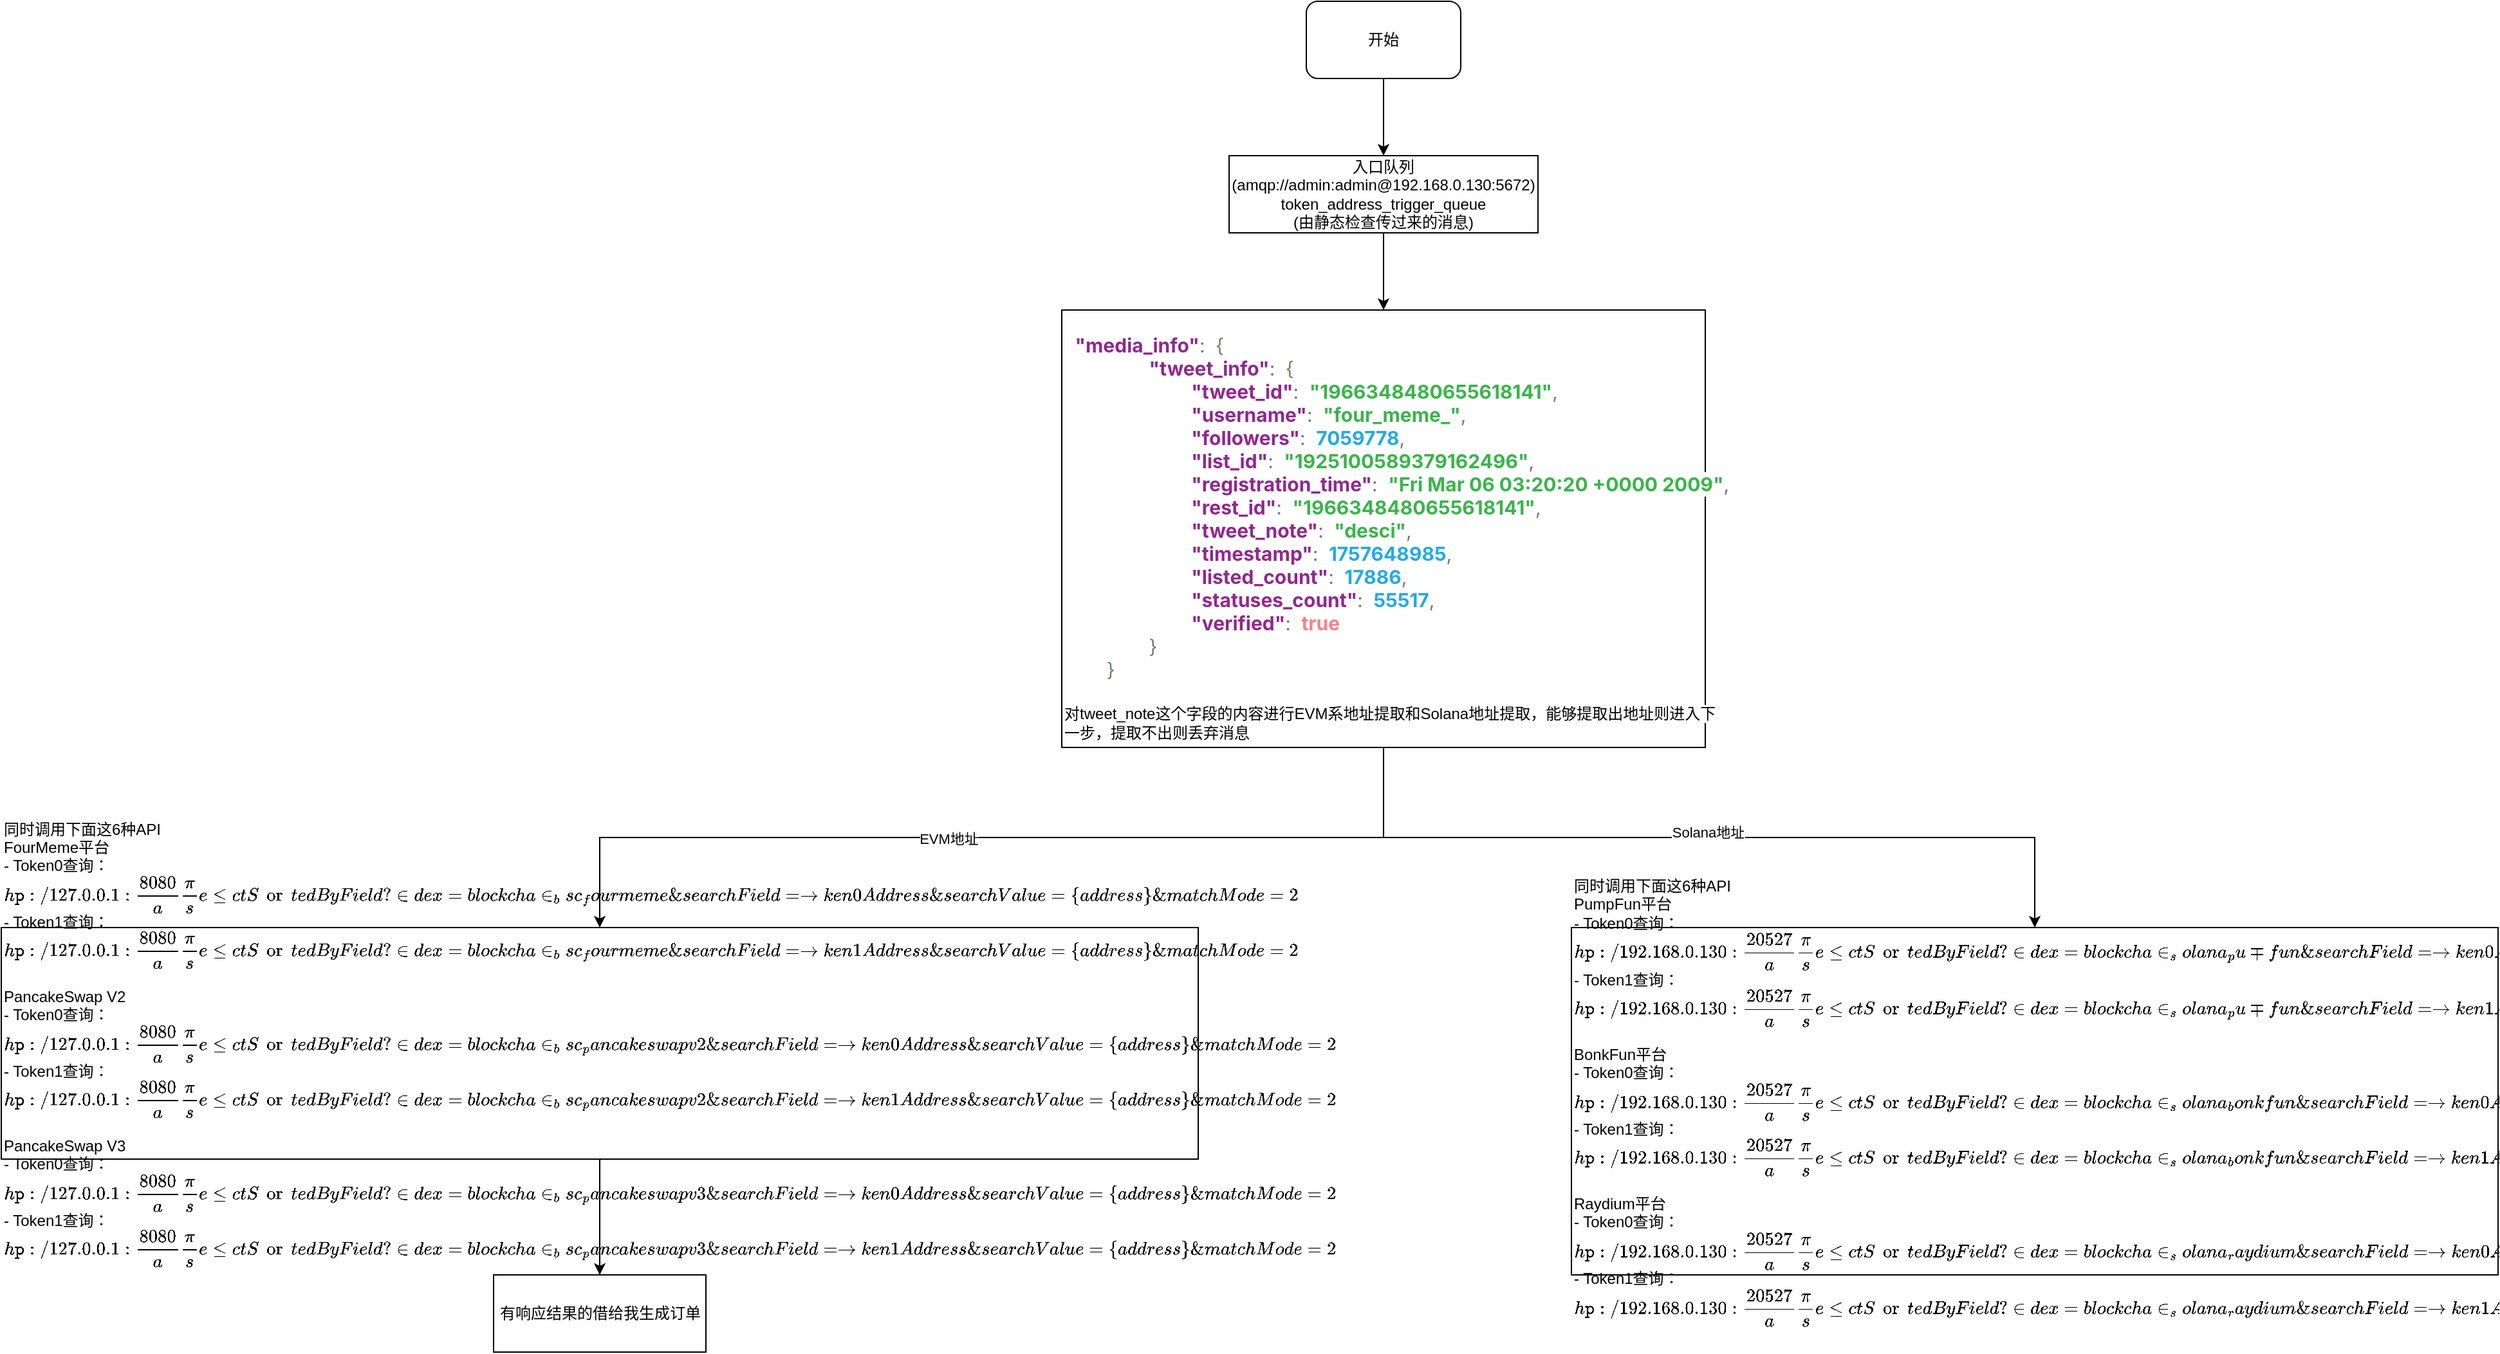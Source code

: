 <mxfile version="28.2.1">
  <diagram name="第 1 页" id="5d3jTGZeh_yj2rYAEeAB">
    <mxGraphModel dx="2316" dy="764" grid="1" gridSize="10" guides="1" tooltips="1" connect="1" arrows="1" fold="1" page="1" pageScale="1" pageWidth="827" pageHeight="1169" math="0" shadow="0">
      <root>
        <mxCell id="0" />
        <mxCell id="1" parent="0" />
        <mxCell id="0chRGbowG7kzbo-Wp0sp-6" style="edgeStyle=orthogonalEdgeStyle;rounded=0;orthogonalLoop=1;jettySize=auto;html=1;" edge="1" parent="1" source="0chRGbowG7kzbo-Wp0sp-1" target="0chRGbowG7kzbo-Wp0sp-5">
          <mxGeometry relative="1" as="geometry" />
        </mxCell>
        <mxCell id="0chRGbowG7kzbo-Wp0sp-1" value="开始" style="rounded=1;whiteSpace=wrap;html=1;" vertex="1" parent="1">
          <mxGeometry x="354" y="100" width="120" height="60" as="geometry" />
        </mxCell>
        <mxCell id="0chRGbowG7kzbo-Wp0sp-7" style="edgeStyle=orthogonalEdgeStyle;rounded=0;orthogonalLoop=1;jettySize=auto;html=1;" edge="1" parent="1" source="0chRGbowG7kzbo-Wp0sp-5">
          <mxGeometry relative="1" as="geometry">
            <mxPoint x="414" y="340" as="targetPoint" />
          </mxGeometry>
        </mxCell>
        <mxCell id="0chRGbowG7kzbo-Wp0sp-5" value="入口队列(amqp://admin:admin@192.168.0.130:5672)&lt;br&gt;token_address_trigger_queue&lt;br&gt;(由静态检查传过来的消息)" style="rounded=0;whiteSpace=wrap;html=1;" vertex="1" parent="1">
          <mxGeometry x="294" y="220" width="240" height="60" as="geometry" />
        </mxCell>
        <mxCell id="0chRGbowG7kzbo-Wp0sp-12" style="edgeStyle=orthogonalEdgeStyle;rounded=0;orthogonalLoop=1;jettySize=auto;html=1;entryX=0.5;entryY=0;entryDx=0;entryDy=0;" edge="1" parent="1" source="0chRGbowG7kzbo-Wp0sp-8" target="0chRGbowG7kzbo-Wp0sp-10">
          <mxGeometry relative="1" as="geometry" />
        </mxCell>
        <mxCell id="0chRGbowG7kzbo-Wp0sp-14" value="EVM地址" style="edgeLabel;html=1;align=center;verticalAlign=middle;resizable=0;points=[];" vertex="1" connectable="0" parent="0chRGbowG7kzbo-Wp0sp-12">
          <mxGeometry x="0.091" y="1" relative="1" as="geometry">
            <mxPoint as="offset" />
          </mxGeometry>
        </mxCell>
        <mxCell id="0chRGbowG7kzbo-Wp0sp-18" style="edgeStyle=orthogonalEdgeStyle;rounded=0;orthogonalLoop=1;jettySize=auto;html=1;exitX=0.5;exitY=1;exitDx=0;exitDy=0;" edge="1" parent="1" source="0chRGbowG7kzbo-Wp0sp-8" target="0chRGbowG7kzbo-Wp0sp-11">
          <mxGeometry relative="1" as="geometry" />
        </mxCell>
        <mxCell id="0chRGbowG7kzbo-Wp0sp-20" value="Solana地址" style="edgeLabel;html=1;align=center;verticalAlign=middle;resizable=0;points=[];" vertex="1" connectable="0" parent="0chRGbowG7kzbo-Wp0sp-18">
          <mxGeometry x="-0.003" y="4" relative="1" as="geometry">
            <mxPoint as="offset" />
          </mxGeometry>
        </mxCell>
        <mxCell id="0chRGbowG7kzbo-Wp0sp-8" value="&lt;br&gt;&lt;span style=&quot;box-sizing: border-box; letter-spacing: 4px; color: rgb(112, 125, 107); font-family: &amp;quot;Public Sans&amp;quot;, -apple-system, BlinkMacSystemFont, &amp;quot;Segoe UI&amp;quot;, Oxygen, Ubuntu, Cantarell, &amp;quot;Fira Sans&amp;quot;, &amp;quot;Droid Sans&amp;quot;, &amp;quot;Helvetica Neue&amp;quot;, sans-serif; font-size: 15px; font-style: normal; font-variant-ligatures: normal; font-variant-caps: normal; font-weight: 400; orphans: 2; text-indent: 0px; text-transform: none; widows: 2; word-spacing: 0px; -webkit-text-stroke-width: 0px; white-space: pre-line; background-color: rgb(255, 255, 255); text-decoration-thickness: initial; text-decoration-style: initial; text-decoration-color: initial;&quot; class=&quot;json_nbsp&quot;&gt;&amp;nbsp;&lt;/span&gt;&lt;span style=&quot;box-sizing: border-box; color: rgb(146, 39, 143); font-weight: bold; font-family: &amp;quot;Public Sans&amp;quot;, -apple-system, BlinkMacSystemFont, &amp;quot;Segoe UI&amp;quot;, Oxygen, Ubuntu, Cantarell, &amp;quot;Fira Sans&amp;quot;, &amp;quot;Droid Sans&amp;quot;, &amp;quot;Helvetica Neue&amp;quot;, sans-serif; font-size: 15px; font-style: normal; font-variant-ligatures: normal; font-variant-caps: normal; letter-spacing: normal; orphans: 2; text-indent: 0px; text-transform: none; widows: 2; word-spacing: 0px; -webkit-text-stroke-width: 0px; white-space: pre-line; background-color: rgb(255, 255, 255); text-decoration-thickness: initial; text-decoration-style: initial; text-decoration-color: initial;&quot; class=&quot;json_key&quot;&gt;&quot;media_info&quot;&lt;/span&gt;&lt;span style=&quot;color: rgb(112, 125, 107); font-family: &amp;quot;Public Sans&amp;quot;, -apple-system, BlinkMacSystemFont, &amp;quot;Segoe UI&amp;quot;, Oxygen, Ubuntu, Cantarell, &amp;quot;Fira Sans&amp;quot;, &amp;quot;Droid Sans&amp;quot;, &amp;quot;Helvetica Neue&amp;quot;, sans-serif; font-size: 15px; font-style: normal; font-variant-ligatures: normal; font-variant-caps: normal; font-weight: 400; letter-spacing: normal; orphans: 2; text-indent: 0px; text-transform: none; widows: 2; word-spacing: 0px; -webkit-text-stroke-width: 0px; white-space: pre-line; background-color: rgb(255, 255, 255); text-decoration-thickness: initial; text-decoration-style: initial; text-decoration-color: initial; float: none; display: inline !important;&quot;&gt;:&lt;/span&gt;&lt;span style=&quot;box-sizing: border-box; letter-spacing: 4px; color: rgb(112, 125, 107); font-family: &amp;quot;Public Sans&amp;quot;, -apple-system, BlinkMacSystemFont, &amp;quot;Segoe UI&amp;quot;, Oxygen, Ubuntu, Cantarell, &amp;quot;Fira Sans&amp;quot;, &amp;quot;Droid Sans&amp;quot;, &amp;quot;Helvetica Neue&amp;quot;, sans-serif; font-size: 15px; font-style: normal; font-variant-ligatures: normal; font-variant-caps: normal; font-weight: 400; orphans: 2; text-indent: 0px; text-transform: none; widows: 2; word-spacing: 0px; -webkit-text-stroke-width: 0px; white-space: pre-line; background-color: rgb(255, 255, 255); text-decoration-thickness: initial; text-decoration-style: initial; text-decoration-color: initial;&quot; class=&quot;json_nbsp&quot;&gt;&amp;nbsp;&lt;/span&gt;&lt;span style=&quot;box-sizing: border-box; font-style: normal; font-variant-ligatures: normal; font-variant-caps: normal; font-weight: 400; letter-spacing: normal; orphans: 2; text-indent: 0px; text-transform: none; widows: 2; word-spacing: 0px; -webkit-text-stroke-width: 0px; text-wrap-mode: wrap; text-decoration-thickness: initial; text-decoration-style: initial; text-decoration-color: initial; color: rgb(112, 125, 107); background-color: rgb(255, 255, 255);&quot; data-type=&quot;object&quot;&gt;&lt;i style=&quot;color: rgb(234, 84, 85); font-size: 1.125rem; white-space-collapse: preserve-breaks; background-color: light-dark(rgb(255, 255, 255), rgb(18, 18, 18)); box-sizing: border-box; vertical-align: middle; line-height: 1; display: inline-block; speak: none; font-style: normal; font-weight: normal; font-variant: normal; text-transform: none; -webkit-font-smoothing: antialiased; position: relative; top: -1px; cursor: pointer; font-family: tabler-icons !important;&quot; class=&quot;ti ti-square-rounded-minus&quot;&gt;&lt;/i&gt;&lt;font face=&quot;Public Sans, -apple-system, BlinkMacSystemFont, Segoe UI, Oxygen, Ubuntu, Cantarell, Fira Sans, Droid Sans, Helvetica Neue, sans-serif&quot;&gt;&lt;span style=&quot;font-size: 15px; white-space-collapse: preserve-breaks;&quot;&gt;{&lt;/span&gt;&lt;/font&gt;&lt;br style=&quot;box-sizing: border-box;&quot;&gt;&lt;span style=&quot;color: light-dark(rgb(112, 125, 107), rgb(126, 137, 122)); font-family: &amp;quot;Public Sans&amp;quot;, -apple-system, BlinkMacSystemFont, &amp;quot;Segoe UI&amp;quot;, Oxygen, Ubuntu, Cantarell, &amp;quot;Fira Sans&amp;quot;, &amp;quot;Droid Sans&amp;quot;, &amp;quot;Helvetica Neue&amp;quot;, sans-serif; font-size: 15px; white-space-collapse: preserve-breaks; background-color: light-dark(rgb(255, 255, 255), rgb(18, 18, 18)); box-sizing: border-box; letter-spacing: 4px;&quot; class=&quot;json_nbsp&quot;&gt;&amp;nbsp;&amp;nbsp;&amp;nbsp;&amp;nbsp;&lt;/span&gt;&lt;span style=&quot;color: light-dark(rgb(112, 125, 107), rgb(126, 137, 122)); font-family: &amp;quot;Public Sans&amp;quot;, -apple-system, BlinkMacSystemFont, &amp;quot;Segoe UI&amp;quot;, Oxygen, Ubuntu, Cantarell, &amp;quot;Fira Sans&amp;quot;, &amp;quot;Droid Sans&amp;quot;, &amp;quot;Helvetica Neue&amp;quot;, sans-serif; font-size: 15px; white-space-collapse: preserve-breaks; background-color: light-dark(rgb(255, 255, 255), rgb(18, 18, 18)); box-sizing: border-box; letter-spacing: 4px;&quot; class=&quot;json_nbsp&quot;&gt;&amp;nbsp;&amp;nbsp;&amp;nbsp;&amp;nbsp;&lt;/span&gt;&lt;span style=&quot;color: rgb(146, 39, 143); font-family: &amp;quot;Public Sans&amp;quot;, -apple-system, BlinkMacSystemFont, &amp;quot;Segoe UI&amp;quot;, Oxygen, Ubuntu, Cantarell, &amp;quot;Fira Sans&amp;quot;, &amp;quot;Droid Sans&amp;quot;, &amp;quot;Helvetica Neue&amp;quot;, sans-serif; font-size: 15px; white-space-collapse: preserve-breaks; background-color: light-dark(rgb(255, 255, 255), rgb(18, 18, 18)); box-sizing: border-box; font-weight: bold;&quot; class=&quot;json_key&quot;&gt;&quot;tweet_info&quot;&lt;/span&gt;&lt;font face=&quot;Public Sans, -apple-system, BlinkMacSystemFont, Segoe UI, Oxygen, Ubuntu, Cantarell, Fira Sans, Droid Sans, Helvetica Neue, sans-serif&quot;&gt;&lt;span style=&quot;font-size: 15px; white-space-collapse: preserve-breaks;&quot;&gt;:&lt;/span&gt;&lt;/font&gt;&lt;span style=&quot;color: light-dark(rgb(112, 125, 107), rgb(126, 137, 122)); font-family: &amp;quot;Public Sans&amp;quot;, -apple-system, BlinkMacSystemFont, &amp;quot;Segoe UI&amp;quot;, Oxygen, Ubuntu, Cantarell, &amp;quot;Fira Sans&amp;quot;, &amp;quot;Droid Sans&amp;quot;, &amp;quot;Helvetica Neue&amp;quot;, sans-serif; font-size: 15px; white-space-collapse: preserve-breaks; background-color: light-dark(rgb(255, 255, 255), rgb(18, 18, 18)); box-sizing: border-box; letter-spacing: 4px;&quot; class=&quot;json_nbsp&quot;&gt;&amp;nbsp;&lt;/span&gt;&lt;span style=&quot;color: light-dark(rgb(112, 125, 107), rgb(126, 137, 122)); font-family: &amp;quot;Public Sans&amp;quot;, -apple-system, BlinkMacSystemFont, &amp;quot;Segoe UI&amp;quot;, Oxygen, Ubuntu, Cantarell, &amp;quot;Fira Sans&amp;quot;, &amp;quot;Droid Sans&amp;quot;, &amp;quot;Helvetica Neue&amp;quot;, sans-serif; font-size: 15px; white-space-collapse: preserve-breaks; background-color: light-dark(rgb(255, 255, 255), rgb(18, 18, 18)); box-sizing: border-box;&quot; data-type=&quot;object&quot;&gt;&lt;i style=&quot;box-sizing: border-box; vertical-align: middle; font-size: 1.125rem; line-height: 1; display: inline-block; speak: none; font-style: normal; font-weight: normal; font-variant: normal; text-transform: none; -webkit-font-smoothing: antialiased; color: rgb(234, 84, 85); position: relative; top: -1px; cursor: pointer; font-family: tabler-icons !important;&quot; class=&quot;ti ti-square-rounded-minus&quot;&gt;&lt;/i&gt;{&lt;br style=&quot;box-sizing: border-box;&quot;&gt;&lt;span style=&quot;box-sizing: border-box; letter-spacing: 4px;&quot; class=&quot;json_nbsp&quot;&gt;&amp;nbsp;&amp;nbsp;&amp;nbsp;&amp;nbsp;&lt;/span&gt;&lt;span style=&quot;box-sizing: border-box; letter-spacing: 4px;&quot; class=&quot;json_nbsp&quot;&gt;&amp;nbsp;&amp;nbsp;&amp;nbsp;&amp;nbsp;&lt;/span&gt;&lt;span style=&quot;box-sizing: border-box; letter-spacing: 4px;&quot; class=&quot;json_nbsp&quot;&gt;&amp;nbsp;&amp;nbsp;&amp;nbsp;&amp;nbsp;&lt;/span&gt;&lt;span style=&quot;box-sizing: border-box; color: rgb(146, 39, 143); font-weight: bold;&quot; class=&quot;json_key&quot;&gt;&quot;tweet_id&quot;&lt;/span&gt;:&lt;span style=&quot;box-sizing: border-box; letter-spacing: 4px;&quot; class=&quot;json_nbsp&quot;&gt;&amp;nbsp;&lt;/span&gt;&lt;span style=&quot;box-sizing: border-box; color: rgb(58, 181, 74); font-weight: bold;&quot; class=&quot;json_string&quot;&gt;&quot;1966348480655618141&quot;&lt;/span&gt;,&lt;br style=&quot;box-sizing: border-box;&quot;&gt;&lt;span style=&quot;box-sizing: border-box; letter-spacing: 4px;&quot; class=&quot;json_nbsp&quot;&gt;&amp;nbsp;&amp;nbsp;&amp;nbsp;&amp;nbsp;&lt;/span&gt;&lt;span style=&quot;box-sizing: border-box; letter-spacing: 4px;&quot; class=&quot;json_nbsp&quot;&gt;&amp;nbsp;&amp;nbsp;&amp;nbsp;&amp;nbsp;&lt;/span&gt;&lt;span style=&quot;box-sizing: border-box; letter-spacing: 4px;&quot; class=&quot;json_nbsp&quot;&gt;&amp;nbsp;&amp;nbsp;&amp;nbsp;&amp;nbsp;&lt;/span&gt;&lt;span style=&quot;box-sizing: border-box; color: rgb(146, 39, 143); font-weight: bold;&quot; class=&quot;json_key&quot;&gt;&quot;username&quot;&lt;/span&gt;:&lt;span style=&quot;box-sizing: border-box; letter-spacing: 4px;&quot; class=&quot;json_nbsp&quot;&gt;&amp;nbsp;&lt;/span&gt;&lt;span style=&quot;box-sizing: border-box; color: rgb(58, 181, 74); font-weight: bold;&quot; class=&quot;json_string&quot;&gt;&quot;four_meme_&quot;&lt;/span&gt;,&lt;br style=&quot;box-sizing: border-box;&quot;&gt;&lt;span style=&quot;box-sizing: border-box; letter-spacing: 4px;&quot; class=&quot;json_nbsp&quot;&gt;&amp;nbsp;&amp;nbsp;&amp;nbsp;&amp;nbsp;&lt;/span&gt;&lt;span style=&quot;box-sizing: border-box; letter-spacing: 4px;&quot; class=&quot;json_nbsp&quot;&gt;&amp;nbsp;&amp;nbsp;&amp;nbsp;&amp;nbsp;&lt;/span&gt;&lt;span style=&quot;box-sizing: border-box; letter-spacing: 4px;&quot; class=&quot;json_nbsp&quot;&gt;&amp;nbsp;&amp;nbsp;&amp;nbsp;&amp;nbsp;&lt;/span&gt;&lt;span style=&quot;box-sizing: border-box; color: rgb(146, 39, 143); font-weight: bold;&quot; class=&quot;json_key&quot;&gt;&quot;followers&quot;&lt;/span&gt;:&lt;span style=&quot;box-sizing: border-box; letter-spacing: 4px;&quot; class=&quot;json_nbsp&quot;&gt;&amp;nbsp;&lt;/span&gt;&lt;span style=&quot;box-sizing: border-box; color: rgb(37, 170, 226); font-weight: bold;&quot; class=&quot;json_number&quot;&gt;7059778&lt;/span&gt;,&lt;br style=&quot;box-sizing: border-box;&quot;&gt;&lt;span style=&quot;box-sizing: border-box; letter-spacing: 4px;&quot; class=&quot;json_nbsp&quot;&gt;&amp;nbsp;&amp;nbsp;&amp;nbsp;&amp;nbsp;&lt;/span&gt;&lt;span style=&quot;box-sizing: border-box; letter-spacing: 4px;&quot; class=&quot;json_nbsp&quot;&gt;&amp;nbsp;&amp;nbsp;&amp;nbsp;&amp;nbsp;&lt;/span&gt;&lt;span style=&quot;box-sizing: border-box; letter-spacing: 4px;&quot; class=&quot;json_nbsp&quot;&gt;&amp;nbsp;&amp;nbsp;&amp;nbsp;&amp;nbsp;&lt;/span&gt;&lt;span style=&quot;box-sizing: border-box; color: rgb(146, 39, 143); font-weight: bold;&quot; class=&quot;json_key&quot;&gt;&quot;list_id&quot;&lt;/span&gt;:&lt;span style=&quot;box-sizing: border-box; letter-spacing: 4px;&quot; class=&quot;json_nbsp&quot;&gt;&amp;nbsp;&lt;/span&gt;&lt;span style=&quot;box-sizing: border-box; color: rgb(58, 181, 74); font-weight: bold;&quot; class=&quot;json_string&quot;&gt;&quot;1925100589379162496&quot;&lt;/span&gt;,&lt;br style=&quot;box-sizing: border-box;&quot;&gt;&lt;span style=&quot;box-sizing: border-box; letter-spacing: 4px;&quot; class=&quot;json_nbsp&quot;&gt;&amp;nbsp;&amp;nbsp;&amp;nbsp;&amp;nbsp;&lt;/span&gt;&lt;span style=&quot;box-sizing: border-box; letter-spacing: 4px;&quot; class=&quot;json_nbsp&quot;&gt;&amp;nbsp;&amp;nbsp;&amp;nbsp;&amp;nbsp;&lt;/span&gt;&lt;span style=&quot;box-sizing: border-box; letter-spacing: 4px;&quot; class=&quot;json_nbsp&quot;&gt;&amp;nbsp;&amp;nbsp;&amp;nbsp;&amp;nbsp;&lt;/span&gt;&lt;span style=&quot;box-sizing: border-box; color: rgb(146, 39, 143); font-weight: bold;&quot; class=&quot;json_key&quot;&gt;&quot;registration_time&quot;&lt;/span&gt;:&lt;span style=&quot;box-sizing: border-box; letter-spacing: 4px;&quot; class=&quot;json_nbsp&quot;&gt;&amp;nbsp;&lt;/span&gt;&lt;span style=&quot;box-sizing: border-box; color: rgb(58, 181, 74); font-weight: bold;&quot; class=&quot;json_string&quot;&gt;&quot;Fri&amp;nbsp;Mar&amp;nbsp;06&amp;nbsp;03:20:20&amp;nbsp;+0000&amp;nbsp;2009&quot;&lt;/span&gt;,&lt;br style=&quot;box-sizing: border-box;&quot;&gt;&lt;span style=&quot;box-sizing: border-box; letter-spacing: 4px;&quot; class=&quot;json_nbsp&quot;&gt;&amp;nbsp;&amp;nbsp;&amp;nbsp;&amp;nbsp;&lt;/span&gt;&lt;span style=&quot;box-sizing: border-box; letter-spacing: 4px;&quot; class=&quot;json_nbsp&quot;&gt;&amp;nbsp;&amp;nbsp;&amp;nbsp;&amp;nbsp;&lt;/span&gt;&lt;span style=&quot;box-sizing: border-box; letter-spacing: 4px;&quot; class=&quot;json_nbsp&quot;&gt;&amp;nbsp;&amp;nbsp;&amp;nbsp;&amp;nbsp;&lt;/span&gt;&lt;span style=&quot;box-sizing: border-box; color: rgb(146, 39, 143); font-weight: bold;&quot; class=&quot;json_key&quot;&gt;&quot;rest_id&quot;&lt;/span&gt;:&lt;span style=&quot;box-sizing: border-box; letter-spacing: 4px;&quot; class=&quot;json_nbsp&quot;&gt;&amp;nbsp;&lt;/span&gt;&lt;span style=&quot;box-sizing: border-box; color: rgb(58, 181, 74); font-weight: bold;&quot; class=&quot;json_string&quot;&gt;&quot;1966348480655618141&quot;&lt;/span&gt;,&lt;br style=&quot;box-sizing: border-box;&quot;&gt;&lt;span style=&quot;box-sizing: border-box; letter-spacing: 4px;&quot; class=&quot;json_nbsp&quot;&gt;&amp;nbsp;&amp;nbsp;&amp;nbsp;&amp;nbsp;&lt;/span&gt;&lt;span style=&quot;box-sizing: border-box; letter-spacing: 4px;&quot; class=&quot;json_nbsp&quot;&gt;&amp;nbsp;&amp;nbsp;&amp;nbsp;&amp;nbsp;&lt;/span&gt;&lt;span style=&quot;box-sizing: border-box; letter-spacing: 4px;&quot; class=&quot;json_nbsp&quot;&gt;&amp;nbsp;&amp;nbsp;&amp;nbsp;&amp;nbsp;&lt;/span&gt;&lt;span style=&quot;box-sizing: border-box; color: rgb(146, 39, 143); font-weight: bold;&quot; class=&quot;json_key&quot;&gt;&quot;tweet_note&quot;&lt;/span&gt;:&lt;span style=&quot;box-sizing: border-box; letter-spacing: 4px;&quot; class=&quot;json_nbsp&quot;&gt;&amp;nbsp;&lt;/span&gt;&lt;span style=&quot;box-sizing: border-box; color: rgb(58, 181, 74); font-weight: bold;&quot; class=&quot;json_string&quot;&gt;&quot;desci&quot;&lt;/span&gt;,&lt;br style=&quot;box-sizing: border-box;&quot;&gt;&lt;span style=&quot;box-sizing: border-box; letter-spacing: 4px;&quot; class=&quot;json_nbsp&quot;&gt;&amp;nbsp;&amp;nbsp;&amp;nbsp;&amp;nbsp;&lt;/span&gt;&lt;span style=&quot;box-sizing: border-box; letter-spacing: 4px;&quot; class=&quot;json_nbsp&quot;&gt;&amp;nbsp;&amp;nbsp;&amp;nbsp;&amp;nbsp;&lt;/span&gt;&lt;span style=&quot;box-sizing: border-box; letter-spacing: 4px;&quot; class=&quot;json_nbsp&quot;&gt;&amp;nbsp;&amp;nbsp;&amp;nbsp;&amp;nbsp;&lt;/span&gt;&lt;span style=&quot;box-sizing: border-box; color: rgb(146, 39, 143); font-weight: bold;&quot; class=&quot;json_key&quot;&gt;&quot;timestamp&quot;&lt;/span&gt;:&lt;span style=&quot;box-sizing: border-box; letter-spacing: 4px;&quot; class=&quot;json_nbsp&quot;&gt;&amp;nbsp;&lt;/span&gt;&lt;span style=&quot;box-sizing: border-box; color: rgb(37, 170, 226); font-weight: bold;&quot; class=&quot;json_number&quot;&gt;1757648985&lt;/span&gt;,&lt;br style=&quot;box-sizing: border-box;&quot;&gt;&lt;span style=&quot;box-sizing: border-box; letter-spacing: 4px;&quot; class=&quot;json_nbsp&quot;&gt;&amp;nbsp;&amp;nbsp;&amp;nbsp;&amp;nbsp;&lt;/span&gt;&lt;span style=&quot;box-sizing: border-box; letter-spacing: 4px;&quot; class=&quot;json_nbsp&quot;&gt;&amp;nbsp;&amp;nbsp;&amp;nbsp;&amp;nbsp;&lt;/span&gt;&lt;span style=&quot;box-sizing: border-box; letter-spacing: 4px;&quot; class=&quot;json_nbsp&quot;&gt;&amp;nbsp;&amp;nbsp;&amp;nbsp;&amp;nbsp;&lt;/span&gt;&lt;span style=&quot;box-sizing: border-box; color: rgb(146, 39, 143); font-weight: bold;&quot; class=&quot;json_key&quot;&gt;&quot;listed_count&quot;&lt;/span&gt;:&lt;span style=&quot;box-sizing: border-box; letter-spacing: 4px;&quot; class=&quot;json_nbsp&quot;&gt;&amp;nbsp;&lt;/span&gt;&lt;span style=&quot;box-sizing: border-box; color: rgb(37, 170, 226); font-weight: bold;&quot; class=&quot;json_number&quot;&gt;17886&lt;/span&gt;,&lt;br style=&quot;box-sizing: border-box;&quot;&gt;&lt;span style=&quot;box-sizing: border-box; letter-spacing: 4px;&quot; class=&quot;json_nbsp&quot;&gt;&amp;nbsp;&amp;nbsp;&amp;nbsp;&amp;nbsp;&lt;/span&gt;&lt;span style=&quot;box-sizing: border-box; letter-spacing: 4px;&quot; class=&quot;json_nbsp&quot;&gt;&amp;nbsp;&amp;nbsp;&amp;nbsp;&amp;nbsp;&lt;/span&gt;&lt;span style=&quot;box-sizing: border-box; letter-spacing: 4px;&quot; class=&quot;json_nbsp&quot;&gt;&amp;nbsp;&amp;nbsp;&amp;nbsp;&amp;nbsp;&lt;/span&gt;&lt;span style=&quot;box-sizing: border-box; color: rgb(146, 39, 143); font-weight: bold;&quot; class=&quot;json_key&quot;&gt;&quot;statuses_count&quot;&lt;/span&gt;:&lt;span style=&quot;box-sizing: border-box; letter-spacing: 4px;&quot; class=&quot;json_nbsp&quot;&gt;&amp;nbsp;&lt;/span&gt;&lt;span style=&quot;box-sizing: border-box; color: rgb(37, 170, 226); font-weight: bold;&quot; class=&quot;json_number&quot;&gt;55517&lt;/span&gt;,&lt;br style=&quot;box-sizing: border-box;&quot;&gt;&lt;span style=&quot;box-sizing: border-box; letter-spacing: 4px;&quot; class=&quot;json_nbsp&quot;&gt;&amp;nbsp;&amp;nbsp;&amp;nbsp;&amp;nbsp;&lt;/span&gt;&lt;span style=&quot;box-sizing: border-box; letter-spacing: 4px;&quot; class=&quot;json_nbsp&quot;&gt;&amp;nbsp;&amp;nbsp;&amp;nbsp;&amp;nbsp;&lt;/span&gt;&lt;span style=&quot;box-sizing: border-box; letter-spacing: 4px;&quot; class=&quot;json_nbsp&quot;&gt;&amp;nbsp;&amp;nbsp;&amp;nbsp;&amp;nbsp;&lt;/span&gt;&lt;span style=&quot;box-sizing: border-box; color: rgb(146, 39, 143); font-weight: bold;&quot; class=&quot;json_key&quot;&gt;&quot;verified&quot;&lt;/span&gt;:&lt;span style=&quot;box-sizing: border-box; letter-spacing: 4px;&quot; class=&quot;json_nbsp&quot;&gt;&amp;nbsp;&lt;/span&gt;&lt;span style=&quot;box-sizing: border-box; color: rgb(249, 130, 128); font-weight: bold;&quot; class=&quot;json_boolean&quot;&gt;true&lt;/span&gt;&lt;br style=&quot;box-sizing: border-box;&quot;&gt;&lt;span style=&quot;box-sizing: border-box; letter-spacing: 4px;&quot; class=&quot;json_nbsp&quot;&gt;&amp;nbsp;&amp;nbsp;&amp;nbsp;&amp;nbsp;&lt;/span&gt;&lt;span style=&quot;box-sizing: border-box; letter-spacing: 4px;&quot; class=&quot;json_nbsp&quot;&gt;&amp;nbsp;&amp;nbsp;&amp;nbsp;&amp;nbsp;&lt;/span&gt;}&lt;/span&gt;&lt;br style=&quot;box-sizing: border-box;&quot;&gt;&lt;span style=&quot;color: light-dark(rgb(112, 125, 107), rgb(126, 137, 122)); font-family: &amp;quot;Public Sans&amp;quot;, -apple-system, BlinkMacSystemFont, &amp;quot;Segoe UI&amp;quot;, Oxygen, Ubuntu, Cantarell, &amp;quot;Fira Sans&amp;quot;, &amp;quot;Droid Sans&amp;quot;, &amp;quot;Helvetica Neue&amp;quot;, sans-serif; font-size: 15px; white-space-collapse: preserve-breaks; background-color: light-dark(rgb(255, 255, 255), rgb(18, 18, 18)); box-sizing: border-box; letter-spacing: 4px;&quot; class=&quot;json_nbsp&quot;&gt;&amp;nbsp;&amp;nbsp;&amp;nbsp;&amp;nbsp;&lt;/span&gt;&lt;font face=&quot;Public Sans, -apple-system, BlinkMacSystemFont, Segoe UI, Oxygen, Ubuntu, Cantarell, Fira Sans, Droid Sans, Helvetica Neue, sans-serif&quot;&gt;&lt;font&gt;&lt;span style=&quot;font-size: 15px; white-space-collapse: preserve-breaks;&quot;&gt;}&lt;/span&gt;&lt;/font&gt;&lt;/font&gt;&lt;/span&gt;&lt;div&gt;&lt;font face=&quot;Public Sans, -apple-system, BlinkMacSystemFont, Segoe UI, Oxygen, Ubuntu, Cantarell, Fira Sans, Droid Sans, Helvetica Neue, sans-serif&quot;&gt;&lt;span style=&quot;white-space-collapse: preserve-breaks; background-color: rgb(255, 255, 255);&quot;&gt;&lt;span style=&quot;font-size: 15px;&quot;&gt;&lt;font color=&quot;#707d6b&quot;&gt;&lt;br&gt;&lt;/font&gt;&lt;/span&gt;&lt;/span&gt;&lt;/font&gt;对&lt;span style=&quot;background-color: rgb(255, 255, 255); white-space-collapse: preserve-breaks;&quot;&gt;&lt;font style=&quot;font-size: 12px;&quot; face=&quot;Helvetica&quot;&gt;tweet_note这个字段的内容进行EVM系地址提取和Solana地址提取，能够提取出地址则进入下一步，提取不出则丢弃消息&lt;/font&gt;&lt;/span&gt;&lt;/div&gt;" style="rounded=0;whiteSpace=wrap;html=1;align=left;" vertex="1" parent="1">
          <mxGeometry x="164" y="340" width="500" height="340" as="geometry" />
        </mxCell>
        <mxCell id="0chRGbowG7kzbo-Wp0sp-16" style="edgeStyle=orthogonalEdgeStyle;rounded=0;orthogonalLoop=1;jettySize=auto;html=1;" edge="1" parent="1" source="0chRGbowG7kzbo-Wp0sp-10">
          <mxGeometry relative="1" as="geometry">
            <mxPoint x="-195" y="1090.0" as="targetPoint" />
          </mxGeometry>
        </mxCell>
        <mxCell id="0chRGbowG7kzbo-Wp0sp-10" value="同时调用下面这6种API&lt;div&gt;&lt;div&gt;FourMeme平台&lt;/div&gt;&lt;div&gt;- Token0查询：`http://127.0.0.1:8080/api/selectSortedByField?index=blockchain_bsc_fourmeme&amp;amp;searchField=token0Address&amp;amp;searchValue={address}&amp;amp;matchMode=2`&lt;/div&gt;&lt;div&gt;- Token1查询：`http://127.0.0.1:8080/api/selectSortedByField?index=blockchain_bsc_fourmeme&amp;amp;searchField=token1Address&amp;amp;searchValue={address}&amp;amp;matchMode=2`&lt;/div&gt;&lt;div&gt;&lt;br&gt;&lt;/div&gt;&lt;div&gt;PancakeSwap V2&lt;/div&gt;&lt;div&gt;- Token0查询：`http://127.0.0.1:8080/api/selectSortedByField?index=blockchain_bsc_pancakeswapv2&amp;amp;searchField=token0Address&amp;amp;searchValue={address}&amp;amp;matchMode=2`&lt;/div&gt;&lt;div&gt;- Token1查询：`http://127.0.0.1:8080/api/selectSortedByField?index=blockchain_bsc_pancakeswapv2&amp;amp;searchField=token1Address&amp;amp;searchValue={address}&amp;amp;matchMode=2`&lt;/div&gt;&lt;div&gt;&lt;br&gt;&lt;/div&gt;&lt;div&gt;PancakeSwap V3&lt;/div&gt;&lt;div&gt;- Token0查询：`http://127.0.0.1:8080/api/selectSortedByField?index=blockchain_bsc_pancakeswapv3&amp;amp;searchField=token0Address&amp;amp;searchValue={address}&amp;amp;matchMode=2`&lt;/div&gt;&lt;div&gt;- Token1查询：`http://127.0.0.1:8080/api/selectSortedByField?index=blockchain_bsc_pancakeswapv3&amp;amp;searchField=token1Address&amp;amp;searchValue={address}&amp;amp;matchMode=2`&lt;/div&gt;&lt;/div&gt;" style="rounded=0;whiteSpace=wrap;html=1;align=left;" vertex="1" parent="1">
          <mxGeometry x="-660" y="820" width="930" height="180" as="geometry" />
        </mxCell>
        <mxCell id="0chRGbowG7kzbo-Wp0sp-11" value="&lt;span style=&quot;&quot;&gt;同时调用下面这6种API&lt;br&gt;&lt;div&gt;PumpFun平台&lt;/div&gt;&lt;div&gt;- Token0查询：`http://192.168.0.130:20527/api/selectSortedByField?index=blockchain_solana_pumpfun&amp;amp;searchField=token0Address&amp;amp;searchValue={address}&amp;amp;matchMode=1`&lt;/div&gt;&lt;div&gt;- Token1查询：`http://192.168.0.130:20527/api/selectSortedByField?index=blockchain_solana_pumpfun&amp;amp;searchField=token1Address&amp;amp;searchValue={address}&amp;amp;matchMode=1`&lt;/div&gt;&lt;div&gt;&lt;br&gt;&lt;/div&gt;&lt;div&gt;BonkFun平台&lt;/div&gt;&lt;div&gt;- Token0查询：`http://192.168.0.130:20527/api/selectSortedByField?index=blockchain_solana_bonkfun&amp;amp;searchField=token0Address&amp;amp;searchValue={address}&amp;amp;matchMode=1`&lt;/div&gt;&lt;div&gt;- Token1查询：`http://192.168.0.130:20527/api/selectSortedByField?index=blockchain_solana_bonkfun&amp;amp;searchField=token1Address&amp;amp;searchValue={address}&amp;amp;matchMode=1`&lt;/div&gt;&lt;div&gt;&lt;br&gt;&lt;/div&gt;&lt;div&gt;Raydium平台&lt;/div&gt;&lt;div&gt;- Token0查询：`http://192.168.0.130:20527/api/selectSortedByField?index=blockchain_solana_raydium&amp;amp;searchField=token0Address&amp;amp;searchValue={address}&amp;amp;matchMode=1`&lt;/div&gt;&lt;div&gt;- Token1查询：`http://192.168.0.130:20527/api/selectSortedByField?index=blockchain_solana_raydium&amp;amp;searchField=token1Address&amp;amp;searchValue={address}&amp;amp;matchMode=1`&lt;/div&gt;&lt;/span&gt;" style="rounded=0;whiteSpace=wrap;html=1;align=left;" vertex="1" parent="1">
          <mxGeometry x="560" y="820" width="720" height="270" as="geometry" />
        </mxCell>
        <mxCell id="0chRGbowG7kzbo-Wp0sp-17" value="有响应结果的借给我生成订单" style="rounded=0;whiteSpace=wrap;html=1;" vertex="1" parent="1">
          <mxGeometry x="-277.5" y="1090" width="165" height="60" as="geometry" />
        </mxCell>
      </root>
    </mxGraphModel>
  </diagram>
</mxfile>
